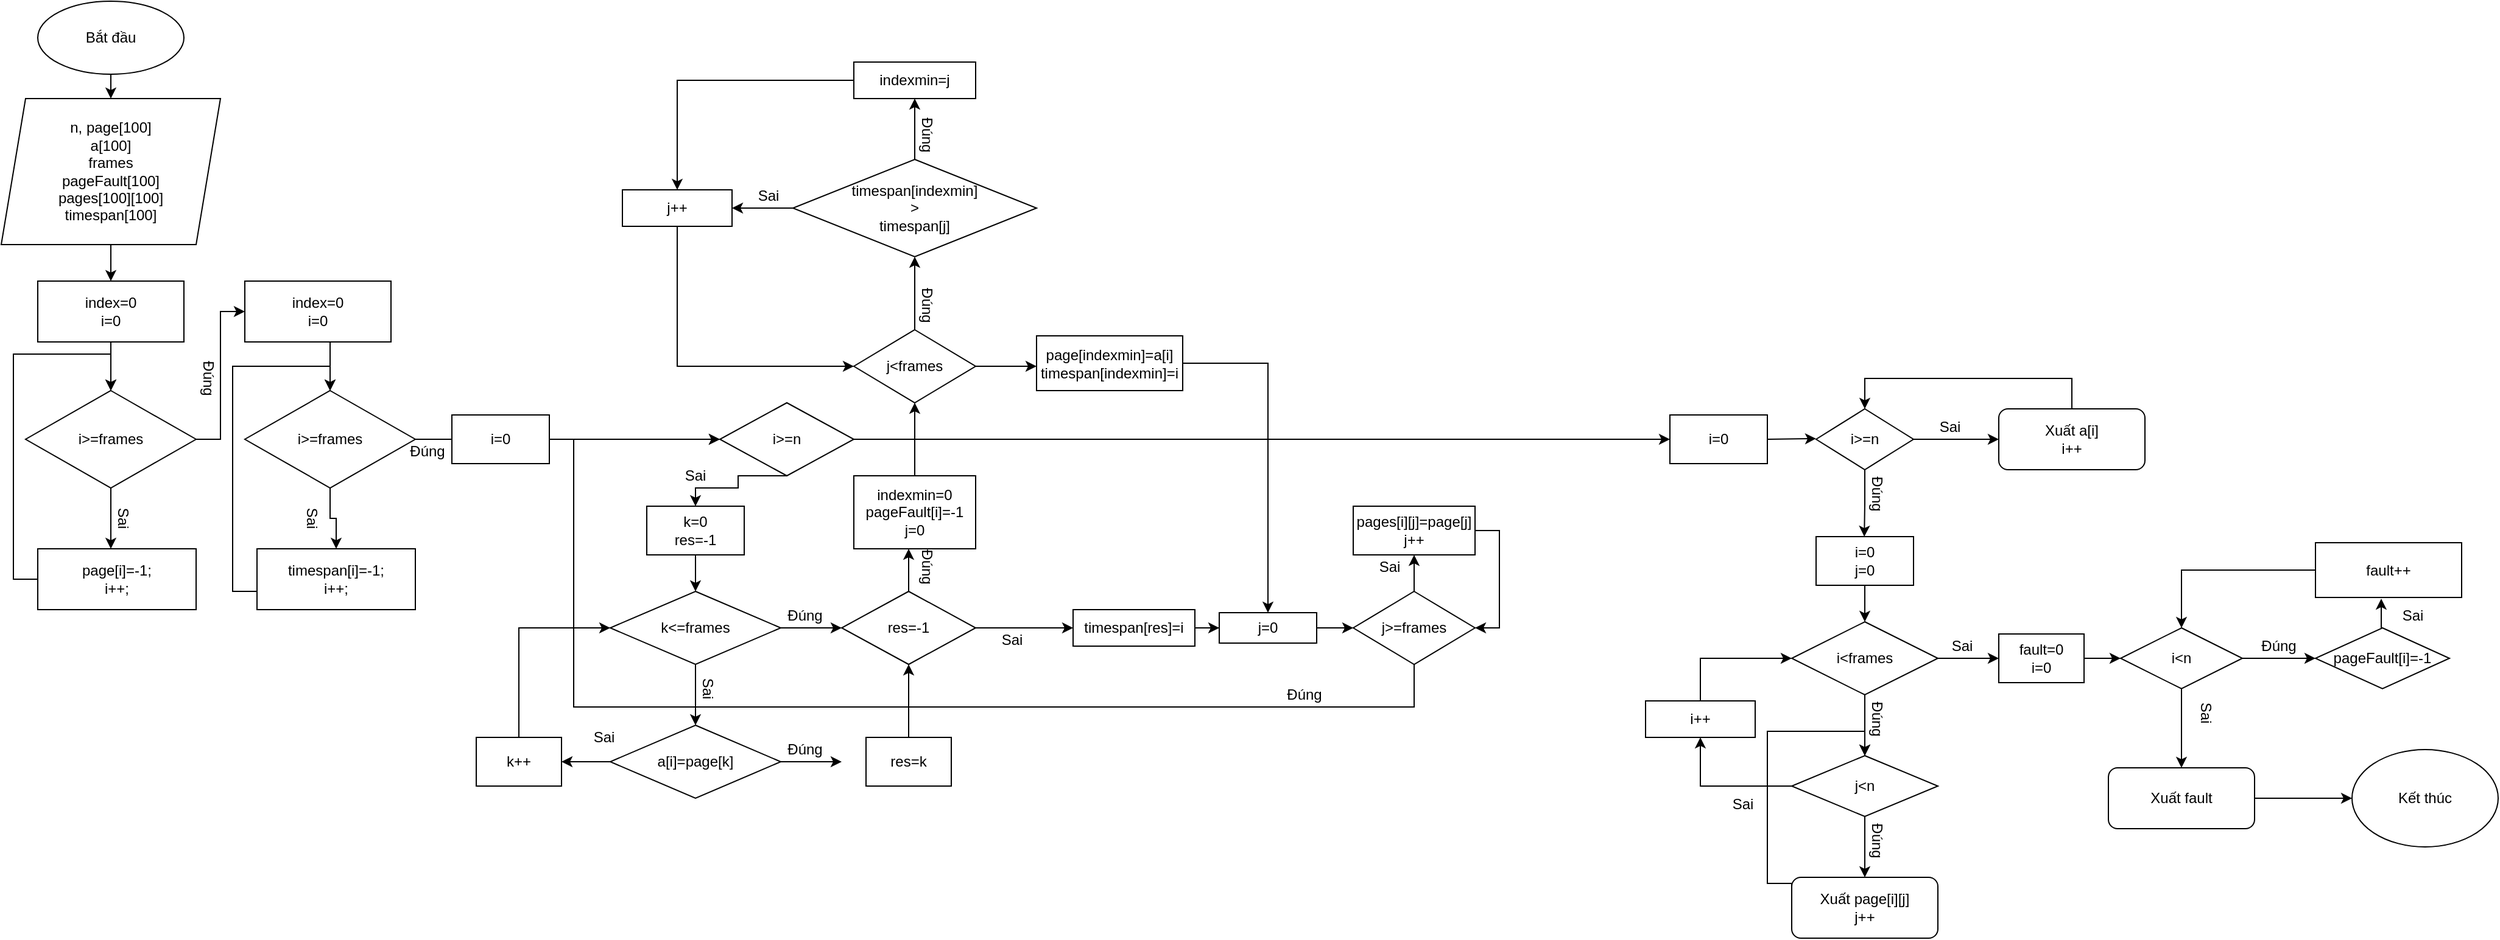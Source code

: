 <mxfile version="14.1.8" type="device"><diagram id="C5RBs43oDa-KdzZeNtuy" name="Page-1"><mxGraphModel dx="1021" dy="600" grid="1" gridSize="10" guides="1" tooltips="1" connect="1" arrows="1" fold="1" page="1" pageScale="1" pageWidth="2200" pageHeight="1169" math="0" shadow="0"><root><mxCell id="WIyWlLk6GJQsqaUBKTNV-0"/><mxCell id="WIyWlLk6GJQsqaUBKTNV-1" parent="WIyWlLk6GJQsqaUBKTNV-0"/><mxCell id="ntcfGoljBEZZVqwJrPej-0" value="Bắt đầu&lt;br&gt;" style="ellipse;whiteSpace=wrap;html=1;" parent="WIyWlLk6GJQsqaUBKTNV-1" vertex="1"><mxGeometry x="50" y="30" width="120" height="60" as="geometry"/></mxCell><mxCell id="ntcfGoljBEZZVqwJrPej-1" value="" style="endArrow=classic;html=1;exitX=0.5;exitY=1;exitDx=0;exitDy=0;entryX=0.5;entryY=0;entryDx=0;entryDy=0;" parent="WIyWlLk6GJQsqaUBKTNV-1" source="ntcfGoljBEZZVqwJrPej-0" target="ntcfGoljBEZZVqwJrPej-2" edge="1"><mxGeometry width="50" height="50" relative="1" as="geometry"><mxPoint x="110" y="99" as="sourcePoint"/><mxPoint x="110" y="127" as="targetPoint"/><Array as="points"/></mxGeometry></mxCell><mxCell id="ntcfGoljBEZZVqwJrPej-12" style="edgeStyle=orthogonalEdgeStyle;rounded=0;orthogonalLoop=1;jettySize=auto;html=1;" parent="WIyWlLk6GJQsqaUBKTNV-1" source="ntcfGoljBEZZVqwJrPej-2" target="ntcfGoljBEZZVqwJrPej-4" edge="1"><mxGeometry relative="1" as="geometry"/></mxCell><mxCell id="ntcfGoljBEZZVqwJrPej-2" value="n, page[100]&lt;br&gt;a[100]&lt;br&gt;frames&lt;br&gt;pageFault[100]&lt;br&gt;pages[100][100]&lt;br&gt;timespan[100]" style="shape=parallelogram;perimeter=parallelogramPerimeter;whiteSpace=wrap;html=1;fixedSize=1;" parent="WIyWlLk6GJQsqaUBKTNV-1" vertex="1"><mxGeometry x="20" y="110" width="180" height="120" as="geometry"/></mxCell><mxCell id="ntcfGoljBEZZVqwJrPej-3" value="" style="edgeStyle=orthogonalEdgeStyle;rounded=0;orthogonalLoop=1;jettySize=auto;html=1;" parent="WIyWlLk6GJQsqaUBKTNV-1" source="ntcfGoljBEZZVqwJrPej-4" target="ntcfGoljBEZZVqwJrPej-5" edge="1"><mxGeometry relative="1" as="geometry"/></mxCell><mxCell id="ntcfGoljBEZZVqwJrPej-4" value="index=0&lt;br&gt;i=0&lt;br&gt;" style="rounded=0;whiteSpace=wrap;html=1;" parent="WIyWlLk6GJQsqaUBKTNV-1" vertex="1"><mxGeometry x="50" y="260" width="120" height="50" as="geometry"/></mxCell><mxCell id="ntcfGoljBEZZVqwJrPej-27" style="edgeStyle=orthogonalEdgeStyle;rounded=0;orthogonalLoop=1;jettySize=auto;html=1;exitX=1;exitY=0.5;exitDx=0;exitDy=0;entryX=0;entryY=0.5;entryDx=0;entryDy=0;" parent="WIyWlLk6GJQsqaUBKTNV-1" source="ntcfGoljBEZZVqwJrPej-5" target="ntcfGoljBEZZVqwJrPej-21" edge="1"><mxGeometry relative="1" as="geometry"/></mxCell><mxCell id="ntcfGoljBEZZVqwJrPej-5" value="i&amp;gt;=frames" style="rhombus;whiteSpace=wrap;html=1;" parent="WIyWlLk6GJQsqaUBKTNV-1" vertex="1"><mxGeometry x="40" y="350" width="140" height="80" as="geometry"/></mxCell><mxCell id="ntcfGoljBEZZVqwJrPej-6" value="" style="endArrow=classic;html=1;exitX=0.5;exitY=1;exitDx=0;exitDy=0;" parent="WIyWlLk6GJQsqaUBKTNV-1" source="ntcfGoljBEZZVqwJrPej-5" edge="1"><mxGeometry width="50" height="50" relative="1" as="geometry"><mxPoint x="150" y="450" as="sourcePoint"/><mxPoint x="110" y="480" as="targetPoint"/></mxGeometry></mxCell><mxCell id="ntcfGoljBEZZVqwJrPej-7" value="Sai" style="text;html=1;strokeColor=none;fillColor=none;align=center;verticalAlign=middle;whiteSpace=wrap;rounded=0;rotation=90;" parent="WIyWlLk6GJQsqaUBKTNV-1" vertex="1"><mxGeometry x="95" y="445" width="50" height="20" as="geometry"/></mxCell><mxCell id="ntcfGoljBEZZVqwJrPej-19" style="edgeStyle=orthogonalEdgeStyle;rounded=0;orthogonalLoop=1;jettySize=auto;html=1;exitX=0;exitY=0.5;exitDx=0;exitDy=0;" parent="WIyWlLk6GJQsqaUBKTNV-1" source="ntcfGoljBEZZVqwJrPej-8" edge="1"><mxGeometry relative="1" as="geometry"><mxPoint x="110" y="350" as="targetPoint"/><Array as="points"><mxPoint x="30" y="505"/><mxPoint x="30" y="320"/><mxPoint x="110" y="320"/></Array></mxGeometry></mxCell><mxCell id="ntcfGoljBEZZVqwJrPej-8" value="page[i]=-1;&lt;br&gt;i++;&lt;br&gt;" style="rounded=0;whiteSpace=wrap;html=1;" parent="WIyWlLk6GJQsqaUBKTNV-1" vertex="1"><mxGeometry x="50" y="480" width="130" height="50" as="geometry"/></mxCell><mxCell id="ntcfGoljBEZZVqwJrPej-13" value="" style="endArrow=classic;html=1;exitX=1;exitY=0.5;exitDx=0;exitDy=0;entryX=0;entryY=0.5;entryDx=0;entryDy=0;" parent="WIyWlLk6GJQsqaUBKTNV-1" target="ntcfGoljBEZZVqwJrPej-15" edge="1"><mxGeometry width="50" height="50" relative="1" as="geometry"><mxPoint x="350" y="390" as="sourcePoint"/><mxPoint x="450" y="380" as="targetPoint"/><Array as="points"><mxPoint x="440" y="390"/></Array></mxGeometry></mxCell><mxCell id="ntcfGoljBEZZVqwJrPej-14" value="Đúng" style="text;html=1;strokeColor=none;fillColor=none;align=center;verticalAlign=middle;whiteSpace=wrap;rounded=0;" parent="WIyWlLk6GJQsqaUBKTNV-1" vertex="1"><mxGeometry x="350" y="390" width="40" height="20" as="geometry"/></mxCell><mxCell id="ntcfGoljBEZZVqwJrPej-15" value="i=0" style="rounded=0;whiteSpace=wrap;html=1;" parent="WIyWlLk6GJQsqaUBKTNV-1" vertex="1"><mxGeometry x="390" y="370" width="80" height="40" as="geometry"/></mxCell><mxCell id="9IoafEuaKILu3wBivbiU-60" style="edgeStyle=orthogonalEdgeStyle;rounded=0;orthogonalLoop=1;jettySize=auto;html=1;exitX=0.5;exitY=1;exitDx=0;exitDy=0;entryX=0.5;entryY=0;entryDx=0;entryDy=0;" parent="WIyWlLk6GJQsqaUBKTNV-1" source="ntcfGoljBEZZVqwJrPej-16" target="9IoafEuaKILu3wBivbiU-38" edge="1"><mxGeometry relative="1" as="geometry"><Array as="points"><mxPoint x="625" y="430"/><mxPoint x="590" y="430"/></Array></mxGeometry></mxCell><mxCell id="NwpH_SKASRLyF0ZRhQBo-48" style="edgeStyle=orthogonalEdgeStyle;rounded=0;orthogonalLoop=1;jettySize=auto;html=1;exitX=1;exitY=0.5;exitDx=0;exitDy=0;" edge="1" parent="WIyWlLk6GJQsqaUBKTNV-1" source="ntcfGoljBEZZVqwJrPej-16"><mxGeometry relative="1" as="geometry"><mxPoint x="1390" y="390" as="targetPoint"/></mxGeometry></mxCell><mxCell id="ntcfGoljBEZZVqwJrPej-16" value="i&amp;gt;=n" style="rhombus;whiteSpace=wrap;html=1;" parent="WIyWlLk6GJQsqaUBKTNV-1" vertex="1"><mxGeometry x="610" y="360" width="110" height="60" as="geometry"/></mxCell><mxCell id="ntcfGoljBEZZVqwJrPej-17" value="" style="endArrow=classic;html=1;exitX=1;exitY=0.5;exitDx=0;exitDy=0;entryX=0;entryY=0.5;entryDx=0;entryDy=0;" parent="WIyWlLk6GJQsqaUBKTNV-1" source="ntcfGoljBEZZVqwJrPej-15" target="ntcfGoljBEZZVqwJrPej-16" edge="1"><mxGeometry width="50" height="50" relative="1" as="geometry"><mxPoint x="500" y="390" as="sourcePoint"/><mxPoint x="550" y="340" as="targetPoint"/></mxGeometry></mxCell><mxCell id="ntcfGoljBEZZVqwJrPej-20" value="" style="edgeStyle=orthogonalEdgeStyle;rounded=0;orthogonalLoop=1;jettySize=auto;html=1;" parent="WIyWlLk6GJQsqaUBKTNV-1" source="ntcfGoljBEZZVqwJrPej-21" target="ntcfGoljBEZZVqwJrPej-22" edge="1"><mxGeometry relative="1" as="geometry"><Array as="points"><mxPoint x="290" y="340"/><mxPoint x="290" y="340"/></Array></mxGeometry></mxCell><mxCell id="ntcfGoljBEZZVqwJrPej-21" value="index=0&lt;br&gt;i=0&lt;br&gt;" style="rounded=0;whiteSpace=wrap;html=1;" parent="WIyWlLk6GJQsqaUBKTNV-1" vertex="1"><mxGeometry x="220" y="260" width="120" height="50" as="geometry"/></mxCell><mxCell id="ntcfGoljBEZZVqwJrPej-30" style="edgeStyle=orthogonalEdgeStyle;rounded=0;orthogonalLoop=1;jettySize=auto;html=1;exitX=0.5;exitY=1;exitDx=0;exitDy=0;entryX=0.5;entryY=0;entryDx=0;entryDy=0;" parent="WIyWlLk6GJQsqaUBKTNV-1" source="ntcfGoljBEZZVqwJrPej-22" target="ntcfGoljBEZZVqwJrPej-26" edge="1"><mxGeometry relative="1" as="geometry"/></mxCell><mxCell id="ntcfGoljBEZZVqwJrPej-22" value="i&amp;gt;=frames" style="rhombus;whiteSpace=wrap;html=1;" parent="WIyWlLk6GJQsqaUBKTNV-1" vertex="1"><mxGeometry x="220" y="350" width="140" height="80" as="geometry"/></mxCell><mxCell id="ntcfGoljBEZZVqwJrPej-24" value="Sai" style="text;html=1;strokeColor=none;fillColor=none;align=center;verticalAlign=middle;whiteSpace=wrap;rounded=0;rotation=90;" parent="WIyWlLk6GJQsqaUBKTNV-1" vertex="1"><mxGeometry x="250" y="445" width="50" height="20" as="geometry"/></mxCell><mxCell id="ntcfGoljBEZZVqwJrPej-25" style="edgeStyle=orthogonalEdgeStyle;rounded=0;orthogonalLoop=1;jettySize=auto;html=1;exitX=0;exitY=0.5;exitDx=0;exitDy=0;" parent="WIyWlLk6GJQsqaUBKTNV-1" source="ntcfGoljBEZZVqwJrPej-26" edge="1"><mxGeometry relative="1" as="geometry"><mxPoint x="290" y="350" as="targetPoint"/><Array as="points"><mxPoint x="210" y="515"/><mxPoint x="210" y="330"/><mxPoint x="290" y="330"/></Array></mxGeometry></mxCell><mxCell id="ntcfGoljBEZZVqwJrPej-26" value="timespan[i]=-1;&lt;br&gt;i++;" style="rounded=0;whiteSpace=wrap;html=1;" parent="WIyWlLk6GJQsqaUBKTNV-1" vertex="1"><mxGeometry x="230" y="480" width="130" height="50" as="geometry"/></mxCell><mxCell id="ntcfGoljBEZZVqwJrPej-31" value="Đúng" style="text;html=1;strokeColor=none;fillColor=none;align=center;verticalAlign=middle;whiteSpace=wrap;rounded=0;rotation=90;" parent="WIyWlLk6GJQsqaUBKTNV-1" vertex="1"><mxGeometry x="170" y="330" width="40" height="20" as="geometry"/></mxCell><mxCell id="9IoafEuaKILu3wBivbiU-62" style="edgeStyle=orthogonalEdgeStyle;rounded=0;orthogonalLoop=1;jettySize=auto;html=1;exitX=0.5;exitY=1;exitDx=0;exitDy=0;entryX=0.5;entryY=0;entryDx=0;entryDy=0;" parent="WIyWlLk6GJQsqaUBKTNV-1" source="9IoafEuaKILu3wBivbiU-38" target="9IoafEuaKILu3wBivbiU-41" edge="1"><mxGeometry relative="1" as="geometry"/></mxCell><mxCell id="9IoafEuaKILu3wBivbiU-38" value="k=0&lt;br&gt;res=-1" style="rounded=0;whiteSpace=wrap;html=1;" parent="WIyWlLk6GJQsqaUBKTNV-1" vertex="1"><mxGeometry x="550" y="445" width="80" height="40" as="geometry"/></mxCell><mxCell id="9IoafEuaKILu3wBivbiU-39" style="edgeStyle=orthogonalEdgeStyle;rounded=0;orthogonalLoop=1;jettySize=auto;html=1;exitX=0.5;exitY=1;exitDx=0;exitDy=0;" parent="WIyWlLk6GJQsqaUBKTNV-1" source="9IoafEuaKILu3wBivbiU-41" edge="1"><mxGeometry relative="1" as="geometry"><mxPoint x="590" y="625" as="targetPoint"/></mxGeometry></mxCell><mxCell id="9IoafEuaKILu3wBivbiU-40" style="edgeStyle=orthogonalEdgeStyle;rounded=0;orthogonalLoop=1;jettySize=auto;html=1;exitX=1;exitY=0.5;exitDx=0;exitDy=0;" parent="WIyWlLk6GJQsqaUBKTNV-1" source="9IoafEuaKILu3wBivbiU-41" edge="1"><mxGeometry relative="1" as="geometry"><mxPoint x="710" y="545" as="targetPoint"/></mxGeometry></mxCell><mxCell id="9IoafEuaKILu3wBivbiU-41" value="k&amp;lt;=frames" style="rhombus;whiteSpace=wrap;html=1;" parent="WIyWlLk6GJQsqaUBKTNV-1" vertex="1"><mxGeometry x="520" y="515" width="140" height="60" as="geometry"/></mxCell><mxCell id="9IoafEuaKILu3wBivbiU-43" value="Sai" style="text;html=1;strokeColor=none;fillColor=none;align=center;verticalAlign=middle;whiteSpace=wrap;rounded=0;rotation=90;" parent="WIyWlLk6GJQsqaUBKTNV-1" vertex="1"><mxGeometry x="575" y="585" width="50" height="20" as="geometry"/></mxCell><mxCell id="9IoafEuaKILu3wBivbiU-44" style="edgeStyle=orthogonalEdgeStyle;rounded=0;orthogonalLoop=1;jettySize=auto;html=1;exitX=0;exitY=0.5;exitDx=0;exitDy=0;entryX=1;entryY=0.5;entryDx=0;entryDy=0;" parent="WIyWlLk6GJQsqaUBKTNV-1" source="9IoafEuaKILu3wBivbiU-46" target="9IoafEuaKILu3wBivbiU-49" edge="1"><mxGeometry relative="1" as="geometry"/></mxCell><mxCell id="9IoafEuaKILu3wBivbiU-45" style="edgeStyle=orthogonalEdgeStyle;rounded=0;orthogonalLoop=1;jettySize=auto;html=1;exitX=1;exitY=0.5;exitDx=0;exitDy=0;" parent="WIyWlLk6GJQsqaUBKTNV-1" source="9IoafEuaKILu3wBivbiU-46" edge="1"><mxGeometry relative="1" as="geometry"><mxPoint x="710" y="655" as="targetPoint"/></mxGeometry></mxCell><mxCell id="9IoafEuaKILu3wBivbiU-46" value="a[i]=page[k]" style="rhombus;whiteSpace=wrap;html=1;" parent="WIyWlLk6GJQsqaUBKTNV-1" vertex="1"><mxGeometry x="520" y="625" width="140" height="60" as="geometry"/></mxCell><mxCell id="9IoafEuaKILu3wBivbiU-47" value="Đúng" style="text;html=1;strokeColor=none;fillColor=none;align=center;verticalAlign=middle;whiteSpace=wrap;rounded=0;" parent="WIyWlLk6GJQsqaUBKTNV-1" vertex="1"><mxGeometry x="660" y="635" width="40" height="20" as="geometry"/></mxCell><mxCell id="9IoafEuaKILu3wBivbiU-48" style="edgeStyle=orthogonalEdgeStyle;rounded=0;orthogonalLoop=1;jettySize=auto;html=1;exitX=0.5;exitY=0;exitDx=0;exitDy=0;" parent="WIyWlLk6GJQsqaUBKTNV-1" source="9IoafEuaKILu3wBivbiU-49" edge="1"><mxGeometry relative="1" as="geometry"><mxPoint x="520" y="545" as="targetPoint"/><Array as="points"><mxPoint x="445" y="545"/></Array></mxGeometry></mxCell><mxCell id="9IoafEuaKILu3wBivbiU-49" value="k++" style="rounded=0;whiteSpace=wrap;html=1;" parent="WIyWlLk6GJQsqaUBKTNV-1" vertex="1"><mxGeometry x="410" y="635" width="70" height="40" as="geometry"/></mxCell><mxCell id="9IoafEuaKILu3wBivbiU-50" style="edgeStyle=orthogonalEdgeStyle;rounded=0;orthogonalLoop=1;jettySize=auto;html=1;exitX=0.5;exitY=0;exitDx=0;exitDy=0;" parent="WIyWlLk6GJQsqaUBKTNV-1" source="9IoafEuaKILu3wBivbiU-51" target="9IoafEuaKILu3wBivbiU-53" edge="1"><mxGeometry relative="1" as="geometry"><mxPoint x="700" y="570" as="targetPoint"/></mxGeometry></mxCell><mxCell id="9IoafEuaKILu3wBivbiU-51" value="res=k" style="rounded=0;whiteSpace=wrap;html=1;" parent="WIyWlLk6GJQsqaUBKTNV-1" vertex="1"><mxGeometry x="730" y="635" width="70" height="40" as="geometry"/></mxCell><mxCell id="9IoafEuaKILu3wBivbiU-52" value="Sai" style="text;html=1;strokeColor=none;fillColor=none;align=center;verticalAlign=middle;whiteSpace=wrap;rounded=0;rotation=0;" parent="WIyWlLk6GJQsqaUBKTNV-1" vertex="1"><mxGeometry x="490" y="625" width="50" height="20" as="geometry"/></mxCell><mxCell id="9IoafEuaKILu3wBivbiU-64" style="edgeStyle=orthogonalEdgeStyle;rounded=0;orthogonalLoop=1;jettySize=auto;html=1;exitX=1;exitY=0.5;exitDx=0;exitDy=0;" parent="WIyWlLk6GJQsqaUBKTNV-1" source="9IoafEuaKILu3wBivbiU-53" edge="1"><mxGeometry relative="1" as="geometry"><mxPoint x="900" y="545" as="targetPoint"/></mxGeometry></mxCell><mxCell id="NwpH_SKASRLyF0ZRhQBo-43" style="edgeStyle=orthogonalEdgeStyle;rounded=0;orthogonalLoop=1;jettySize=auto;html=1;exitX=0.5;exitY=0;exitDx=0;exitDy=0;entryX=0.45;entryY=1;entryDx=0;entryDy=0;entryPerimeter=0;" edge="1" parent="WIyWlLk6GJQsqaUBKTNV-1" source="9IoafEuaKILu3wBivbiU-53" target="NwpH_SKASRLyF0ZRhQBo-0"><mxGeometry relative="1" as="geometry"/></mxCell><mxCell id="9IoafEuaKILu3wBivbiU-53" value="res=-1" style="rhombus;whiteSpace=wrap;html=1;" parent="WIyWlLk6GJQsqaUBKTNV-1" vertex="1"><mxGeometry x="710" y="515" width="110" height="60" as="geometry"/></mxCell><mxCell id="9IoafEuaKILu3wBivbiU-54" value="Đúng" style="text;html=1;strokeColor=none;fillColor=none;align=center;verticalAlign=middle;whiteSpace=wrap;rounded=0;" parent="WIyWlLk6GJQsqaUBKTNV-1" vertex="1"><mxGeometry x="660" y="525" width="40" height="20" as="geometry"/></mxCell><mxCell id="9IoafEuaKILu3wBivbiU-55" value="Sai" style="text;html=1;strokeColor=none;fillColor=none;align=center;verticalAlign=middle;whiteSpace=wrap;rounded=0;rotation=0;" parent="WIyWlLk6GJQsqaUBKTNV-1" vertex="1"><mxGeometry x="830" y="545" width="40" height="20" as="geometry"/></mxCell><mxCell id="9IoafEuaKILu3wBivbiU-58" value="Sai&lt;br&gt;" style="text;html=1;strokeColor=none;fillColor=none;align=center;verticalAlign=middle;whiteSpace=wrap;rounded=0;" parent="WIyWlLk6GJQsqaUBKTNV-1" vertex="1"><mxGeometry x="570" y="410" width="40" height="20" as="geometry"/></mxCell><mxCell id="9IoafEuaKILu3wBivbiU-66" value="Đúng" style="text;html=1;strokeColor=none;fillColor=none;align=center;verticalAlign=middle;whiteSpace=wrap;rounded=0;rotation=90;" parent="WIyWlLk6GJQsqaUBKTNV-1" vertex="1"><mxGeometry x="760" y="485" width="40" height="20" as="geometry"/></mxCell><mxCell id="NwpH_SKASRLyF0ZRhQBo-1" style="edgeStyle=orthogonalEdgeStyle;rounded=0;orthogonalLoop=1;jettySize=auto;html=1;exitX=0.5;exitY=0;exitDx=0;exitDy=0;" edge="1" parent="WIyWlLk6GJQsqaUBKTNV-1" source="NwpH_SKASRLyF0ZRhQBo-0"><mxGeometry relative="1" as="geometry"><mxPoint x="770" y="360" as="targetPoint"/></mxGeometry></mxCell><mxCell id="NwpH_SKASRLyF0ZRhQBo-0" value="indexmin=0&lt;br&gt;pageFault[i]=-1&lt;br&gt;j=0" style="rounded=0;whiteSpace=wrap;html=1;" vertex="1" parent="WIyWlLk6GJQsqaUBKTNV-1"><mxGeometry x="720" y="420" width="100" height="60" as="geometry"/></mxCell><mxCell id="NwpH_SKASRLyF0ZRhQBo-4" style="edgeStyle=orthogonalEdgeStyle;rounded=0;orthogonalLoop=1;jettySize=auto;html=1;exitX=0.5;exitY=0;exitDx=0;exitDy=0;" edge="1" parent="WIyWlLk6GJQsqaUBKTNV-1" source="NwpH_SKASRLyF0ZRhQBo-2"><mxGeometry relative="1" as="geometry"><mxPoint x="770" y="240" as="targetPoint"/></mxGeometry></mxCell><mxCell id="NwpH_SKASRLyF0ZRhQBo-5" style="edgeStyle=orthogonalEdgeStyle;rounded=0;orthogonalLoop=1;jettySize=auto;html=1;exitX=1;exitY=0.5;exitDx=0;exitDy=0;" edge="1" parent="WIyWlLk6GJQsqaUBKTNV-1" source="NwpH_SKASRLyF0ZRhQBo-2"><mxGeometry relative="1" as="geometry"><mxPoint x="870" y="330" as="targetPoint"/></mxGeometry></mxCell><mxCell id="NwpH_SKASRLyF0ZRhQBo-2" value="j&amp;lt;frames" style="rhombus;whiteSpace=wrap;html=1;" vertex="1" parent="WIyWlLk6GJQsqaUBKTNV-1"><mxGeometry x="720" y="300" width="100" height="60" as="geometry"/></mxCell><mxCell id="NwpH_SKASRLyF0ZRhQBo-6" value="Đúng" style="text;html=1;strokeColor=none;fillColor=none;align=center;verticalAlign=middle;whiteSpace=wrap;rounded=0;rotation=90;" vertex="1" parent="WIyWlLk6GJQsqaUBKTNV-1"><mxGeometry x="760" y="270" width="40" height="20" as="geometry"/></mxCell><mxCell id="NwpH_SKASRLyF0ZRhQBo-9" style="edgeStyle=orthogonalEdgeStyle;rounded=0;orthogonalLoop=1;jettySize=auto;html=1;exitX=0.5;exitY=0;exitDx=0;exitDy=0;" edge="1" parent="WIyWlLk6GJQsqaUBKTNV-1" source="NwpH_SKASRLyF0ZRhQBo-8"><mxGeometry relative="1" as="geometry"><mxPoint x="770" y="110" as="targetPoint"/></mxGeometry></mxCell><mxCell id="NwpH_SKASRLyF0ZRhQBo-13" style="edgeStyle=orthogonalEdgeStyle;rounded=0;orthogonalLoop=1;jettySize=auto;html=1;exitX=0;exitY=0.5;exitDx=0;exitDy=0;" edge="1" parent="WIyWlLk6GJQsqaUBKTNV-1" source="NwpH_SKASRLyF0ZRhQBo-8"><mxGeometry relative="1" as="geometry"><mxPoint x="620" y="200" as="targetPoint"/></mxGeometry></mxCell><mxCell id="NwpH_SKASRLyF0ZRhQBo-8" value="timespan[indexmin]&lt;br&gt;&amp;gt;&lt;br&gt;timespan[j]&lt;br&gt;" style="rhombus;whiteSpace=wrap;html=1;" vertex="1" parent="WIyWlLk6GJQsqaUBKTNV-1"><mxGeometry x="670" y="160" width="200" height="80" as="geometry"/></mxCell><mxCell id="NwpH_SKASRLyF0ZRhQBo-11" value="Đúng" style="text;html=1;strokeColor=none;fillColor=none;align=center;verticalAlign=middle;whiteSpace=wrap;rounded=0;rotation=90;" vertex="1" parent="WIyWlLk6GJQsqaUBKTNV-1"><mxGeometry x="760" y="130" width="40" height="20" as="geometry"/></mxCell><mxCell id="NwpH_SKASRLyF0ZRhQBo-16" style="edgeStyle=orthogonalEdgeStyle;rounded=0;orthogonalLoop=1;jettySize=auto;html=1;exitX=0;exitY=0.5;exitDx=0;exitDy=0;entryX=0.5;entryY=0;entryDx=0;entryDy=0;" edge="1" parent="WIyWlLk6GJQsqaUBKTNV-1" source="NwpH_SKASRLyF0ZRhQBo-12" target="NwpH_SKASRLyF0ZRhQBo-15"><mxGeometry relative="1" as="geometry"/></mxCell><mxCell id="NwpH_SKASRLyF0ZRhQBo-12" value="indexmin=j" style="rounded=0;whiteSpace=wrap;html=1;" vertex="1" parent="WIyWlLk6GJQsqaUBKTNV-1"><mxGeometry x="720" y="80" width="100" height="30" as="geometry"/></mxCell><mxCell id="NwpH_SKASRLyF0ZRhQBo-14" value="Sai&lt;br&gt;" style="text;html=1;strokeColor=none;fillColor=none;align=center;verticalAlign=middle;whiteSpace=wrap;rounded=0;" vertex="1" parent="WIyWlLk6GJQsqaUBKTNV-1"><mxGeometry x="630" y="180" width="40" height="20" as="geometry"/></mxCell><mxCell id="NwpH_SKASRLyF0ZRhQBo-17" style="edgeStyle=orthogonalEdgeStyle;rounded=0;orthogonalLoop=1;jettySize=auto;html=1;exitX=0.5;exitY=1;exitDx=0;exitDy=0;entryX=0;entryY=0.5;entryDx=0;entryDy=0;" edge="1" parent="WIyWlLk6GJQsqaUBKTNV-1" source="NwpH_SKASRLyF0ZRhQBo-15" target="NwpH_SKASRLyF0ZRhQBo-2"><mxGeometry relative="1" as="geometry"/></mxCell><mxCell id="NwpH_SKASRLyF0ZRhQBo-15" value="j++" style="rounded=0;whiteSpace=wrap;html=1;" vertex="1" parent="WIyWlLk6GJQsqaUBKTNV-1"><mxGeometry x="530" y="185" width="90" height="30" as="geometry"/></mxCell><mxCell id="NwpH_SKASRLyF0ZRhQBo-89" style="edgeStyle=orthogonalEdgeStyle;rounded=0;orthogonalLoop=1;jettySize=auto;html=1;exitX=1;exitY=0.5;exitDx=0;exitDy=0;entryX=0.5;entryY=0;entryDx=0;entryDy=0;" edge="1" parent="WIyWlLk6GJQsqaUBKTNV-1" source="NwpH_SKASRLyF0ZRhQBo-18" target="NwpH_SKASRLyF0ZRhQBo-35"><mxGeometry relative="1" as="geometry"/></mxCell><mxCell id="NwpH_SKASRLyF0ZRhQBo-18" value="page[indexmin]=a[i]&lt;br&gt;timespan[indexmin]=i&lt;br&gt;" style="rounded=0;whiteSpace=wrap;html=1;" vertex="1" parent="WIyWlLk6GJQsqaUBKTNV-1"><mxGeometry x="870" y="305" width="120" height="45" as="geometry"/></mxCell><mxCell id="NwpH_SKASRLyF0ZRhQBo-36" style="edgeStyle=orthogonalEdgeStyle;rounded=0;orthogonalLoop=1;jettySize=auto;html=1;exitX=1;exitY=0.5;exitDx=0;exitDy=0;" edge="1" parent="WIyWlLk6GJQsqaUBKTNV-1" source="NwpH_SKASRLyF0ZRhQBo-19" target="NwpH_SKASRLyF0ZRhQBo-35"><mxGeometry relative="1" as="geometry"/></mxCell><mxCell id="NwpH_SKASRLyF0ZRhQBo-19" value="timespan[res]=i" style="rounded=0;whiteSpace=wrap;html=1;" vertex="1" parent="WIyWlLk6GJQsqaUBKTNV-1"><mxGeometry x="900" y="530" width="100" height="30" as="geometry"/></mxCell><mxCell id="NwpH_SKASRLyF0ZRhQBo-26" style="edgeStyle=orthogonalEdgeStyle;rounded=0;orthogonalLoop=1;jettySize=auto;html=1;exitX=0.5;exitY=0;exitDx=0;exitDy=0;entryX=0.5;entryY=1;entryDx=0;entryDy=0;" edge="1" parent="WIyWlLk6GJQsqaUBKTNV-1" source="NwpH_SKASRLyF0ZRhQBo-27" target="NwpH_SKASRLyF0ZRhQBo-29"><mxGeometry relative="1" as="geometry"><mxPoint x="1115" y="445" as="targetPoint"/></mxGeometry></mxCell><mxCell id="NwpH_SKASRLyF0ZRhQBo-44" style="edgeStyle=orthogonalEdgeStyle;rounded=0;orthogonalLoop=1;jettySize=auto;html=1;exitX=0.5;exitY=1;exitDx=0;exitDy=0;entryX=0;entryY=0.5;entryDx=0;entryDy=0;" edge="1" parent="WIyWlLk6GJQsqaUBKTNV-1" source="NwpH_SKASRLyF0ZRhQBo-27" target="ntcfGoljBEZZVqwJrPej-16"><mxGeometry relative="1" as="geometry"><mxPoint x="570.0" y="390" as="targetPoint"/><Array as="points"><mxPoint x="1180" y="610"/><mxPoint x="490" y="610"/><mxPoint x="490" y="390"/></Array></mxGeometry></mxCell><mxCell id="NwpH_SKASRLyF0ZRhQBo-27" value="j&amp;gt;=frames&lt;br&gt;" style="rhombus;whiteSpace=wrap;html=1;" vertex="1" parent="WIyWlLk6GJQsqaUBKTNV-1"><mxGeometry x="1130" y="515" width="100" height="60" as="geometry"/></mxCell><mxCell id="NwpH_SKASRLyF0ZRhQBo-28" style="edgeStyle=orthogonalEdgeStyle;rounded=0;orthogonalLoop=1;jettySize=auto;html=1;exitX=1;exitY=0.5;exitDx=0;exitDy=0;entryX=1;entryY=0.5;entryDx=0;entryDy=0;" edge="1" parent="WIyWlLk6GJQsqaUBKTNV-1" source="NwpH_SKASRLyF0ZRhQBo-29" target="NwpH_SKASRLyF0ZRhQBo-27"><mxGeometry relative="1" as="geometry"/></mxCell><mxCell id="NwpH_SKASRLyF0ZRhQBo-29" value="pages[i][j]=page[j]&lt;br&gt;j++" style="rounded=0;whiteSpace=wrap;html=1;" vertex="1" parent="WIyWlLk6GJQsqaUBKTNV-1"><mxGeometry x="1130" y="445" width="100" height="40" as="geometry"/></mxCell><mxCell id="NwpH_SKASRLyF0ZRhQBo-30" value="Sai" style="text;html=1;strokeColor=none;fillColor=none;align=center;verticalAlign=middle;whiteSpace=wrap;rounded=0;" vertex="1" parent="WIyWlLk6GJQsqaUBKTNV-1"><mxGeometry x="1140" y="485" width="40" height="20" as="geometry"/></mxCell><mxCell id="NwpH_SKASRLyF0ZRhQBo-31" value="Đúng" style="text;html=1;strokeColor=none;fillColor=none;align=center;verticalAlign=middle;whiteSpace=wrap;rounded=0;rotation=0;" vertex="1" parent="WIyWlLk6GJQsqaUBKTNV-1"><mxGeometry x="1070" y="590" width="40" height="20" as="geometry"/></mxCell><mxCell id="NwpH_SKASRLyF0ZRhQBo-37" style="edgeStyle=orthogonalEdgeStyle;rounded=0;orthogonalLoop=1;jettySize=auto;html=1;exitX=1;exitY=0.5;exitDx=0;exitDy=0;entryX=0;entryY=0.5;entryDx=0;entryDy=0;" edge="1" parent="WIyWlLk6GJQsqaUBKTNV-1" source="NwpH_SKASRLyF0ZRhQBo-35" target="NwpH_SKASRLyF0ZRhQBo-27"><mxGeometry relative="1" as="geometry"/></mxCell><mxCell id="NwpH_SKASRLyF0ZRhQBo-35" value="j=0" style="rounded=0;whiteSpace=wrap;html=1;" vertex="1" parent="WIyWlLk6GJQsqaUBKTNV-1"><mxGeometry x="1020" y="532.5" width="80" height="25" as="geometry"/></mxCell><mxCell id="NwpH_SKASRLyF0ZRhQBo-49" style="edgeStyle=orthogonalEdgeStyle;rounded=0;orthogonalLoop=1;jettySize=auto;html=1;exitX=1;exitY=0.5;exitDx=0;exitDy=0;" edge="1" parent="WIyWlLk6GJQsqaUBKTNV-1" source="NwpH_SKASRLyF0ZRhQBo-50"><mxGeometry relative="1" as="geometry"><mxPoint x="1510" y="389.471" as="targetPoint"/></mxGeometry></mxCell><mxCell id="NwpH_SKASRLyF0ZRhQBo-50" value="i=0" style="rounded=0;whiteSpace=wrap;html=1;" vertex="1" parent="WIyWlLk6GJQsqaUBKTNV-1"><mxGeometry x="1390" y="370" width="80" height="40" as="geometry"/></mxCell><mxCell id="NwpH_SKASRLyF0ZRhQBo-51" style="edgeStyle=orthogonalEdgeStyle;rounded=0;orthogonalLoop=1;jettySize=auto;html=1;exitX=1;exitY=0.5;exitDx=0;exitDy=0;entryX=0;entryY=0.5;entryDx=0;entryDy=0;" edge="1" parent="WIyWlLk6GJQsqaUBKTNV-1" source="NwpH_SKASRLyF0ZRhQBo-53" target="NwpH_SKASRLyF0ZRhQBo-55"><mxGeometry relative="1" as="geometry"/></mxCell><mxCell id="NwpH_SKASRLyF0ZRhQBo-52" style="edgeStyle=orthogonalEdgeStyle;rounded=0;orthogonalLoop=1;jettySize=auto;html=1;exitX=0.5;exitY=1;exitDx=0;exitDy=0;" edge="1" parent="WIyWlLk6GJQsqaUBKTNV-1" source="NwpH_SKASRLyF0ZRhQBo-53"><mxGeometry relative="1" as="geometry"><mxPoint x="1549.588" y="470" as="targetPoint"/></mxGeometry></mxCell><mxCell id="NwpH_SKASRLyF0ZRhQBo-53" value="i&amp;gt;=n" style="rhombus;whiteSpace=wrap;html=1;" vertex="1" parent="WIyWlLk6GJQsqaUBKTNV-1"><mxGeometry x="1510" y="365" width="80" height="50" as="geometry"/></mxCell><mxCell id="NwpH_SKASRLyF0ZRhQBo-54" style="edgeStyle=orthogonalEdgeStyle;rounded=0;orthogonalLoop=1;jettySize=auto;html=1;exitX=0.5;exitY=0;exitDx=0;exitDy=0;entryX=0.5;entryY=0;entryDx=0;entryDy=0;" edge="1" parent="WIyWlLk6GJQsqaUBKTNV-1" source="NwpH_SKASRLyF0ZRhQBo-55" target="NwpH_SKASRLyF0ZRhQBo-53"><mxGeometry relative="1" as="geometry"><mxPoint x="1550" y="340.0" as="targetPoint"/><Array as="points"><mxPoint x="1720" y="340"/><mxPoint x="1550" y="340"/></Array></mxGeometry></mxCell><mxCell id="NwpH_SKASRLyF0ZRhQBo-55" value="Xuất a[i]&lt;br&gt;i++" style="rounded=1;whiteSpace=wrap;html=1;" vertex="1" parent="WIyWlLk6GJQsqaUBKTNV-1"><mxGeometry x="1660" y="365" width="120" height="50" as="geometry"/></mxCell><mxCell id="NwpH_SKASRLyF0ZRhQBo-56" value="Sai" style="text;html=1;strokeColor=none;fillColor=none;align=center;verticalAlign=middle;whiteSpace=wrap;rounded=0;rotation=0;" vertex="1" parent="WIyWlLk6GJQsqaUBKTNV-1"><mxGeometry x="1600" y="370" width="40" height="20" as="geometry"/></mxCell><mxCell id="NwpH_SKASRLyF0ZRhQBo-57" value="Đúng" style="text;html=1;strokeColor=none;fillColor=none;align=center;verticalAlign=middle;whiteSpace=wrap;rounded=0;rotation=90;" vertex="1" parent="WIyWlLk6GJQsqaUBKTNV-1"><mxGeometry x="1540" y="425" width="40" height="20" as="geometry"/></mxCell><mxCell id="NwpH_SKASRLyF0ZRhQBo-58" style="edgeStyle=orthogonalEdgeStyle;rounded=0;orthogonalLoop=1;jettySize=auto;html=1;exitX=0.5;exitY=1;exitDx=0;exitDy=0;entryX=0.5;entryY=0;entryDx=0;entryDy=0;" edge="1" parent="WIyWlLk6GJQsqaUBKTNV-1" source="NwpH_SKASRLyF0ZRhQBo-59" target="NwpH_SKASRLyF0ZRhQBo-62"><mxGeometry relative="1" as="geometry"/></mxCell><mxCell id="NwpH_SKASRLyF0ZRhQBo-59" value="i=0&lt;br&gt;j=0" style="rounded=0;whiteSpace=wrap;html=1;" vertex="1" parent="WIyWlLk6GJQsqaUBKTNV-1"><mxGeometry x="1510" y="470" width="80" height="40" as="geometry"/></mxCell><mxCell id="NwpH_SKASRLyF0ZRhQBo-60" style="edgeStyle=orthogonalEdgeStyle;rounded=0;orthogonalLoop=1;jettySize=auto;html=1;exitX=0.5;exitY=1;exitDx=0;exitDy=0;" edge="1" parent="WIyWlLk6GJQsqaUBKTNV-1" source="NwpH_SKASRLyF0ZRhQBo-62"><mxGeometry relative="1" as="geometry"><mxPoint x="1550" y="650" as="targetPoint"/></mxGeometry></mxCell><mxCell id="NwpH_SKASRLyF0ZRhQBo-61" style="edgeStyle=orthogonalEdgeStyle;rounded=0;orthogonalLoop=1;jettySize=auto;html=1;exitX=1;exitY=0.5;exitDx=0;exitDy=0;entryX=0;entryY=0.5;entryDx=0;entryDy=0;" edge="1" parent="WIyWlLk6GJQsqaUBKTNV-1" source="NwpH_SKASRLyF0ZRhQBo-62" target="NwpH_SKASRLyF0ZRhQBo-74"><mxGeometry relative="1" as="geometry"><mxPoint x="1680" y="570" as="targetPoint"/></mxGeometry></mxCell><mxCell id="NwpH_SKASRLyF0ZRhQBo-62" value="i&amp;lt;frames" style="rhombus;whiteSpace=wrap;html=1;" vertex="1" parent="WIyWlLk6GJQsqaUBKTNV-1"><mxGeometry x="1490" y="540" width="120" height="60" as="geometry"/></mxCell><mxCell id="NwpH_SKASRLyF0ZRhQBo-63" style="edgeStyle=orthogonalEdgeStyle;rounded=0;orthogonalLoop=1;jettySize=auto;html=1;exitX=0.5;exitY=1;exitDx=0;exitDy=0;" edge="1" parent="WIyWlLk6GJQsqaUBKTNV-1" source="NwpH_SKASRLyF0ZRhQBo-65" target="NwpH_SKASRLyF0ZRhQBo-71"><mxGeometry relative="1" as="geometry"/></mxCell><mxCell id="NwpH_SKASRLyF0ZRhQBo-64" style="edgeStyle=orthogonalEdgeStyle;rounded=0;orthogonalLoop=1;jettySize=auto;html=1;exitX=0;exitY=0.5;exitDx=0;exitDy=0;entryX=0.5;entryY=1;entryDx=0;entryDy=0;" edge="1" parent="WIyWlLk6GJQsqaUBKTNV-1" source="NwpH_SKASRLyF0ZRhQBo-65" target="NwpH_SKASRLyF0ZRhQBo-67"><mxGeometry relative="1" as="geometry"/></mxCell><mxCell id="NwpH_SKASRLyF0ZRhQBo-65" value="j&amp;lt;n" style="rhombus;whiteSpace=wrap;html=1;" vertex="1" parent="WIyWlLk6GJQsqaUBKTNV-1"><mxGeometry x="1490" y="650" width="120" height="50" as="geometry"/></mxCell><mxCell id="NwpH_SKASRLyF0ZRhQBo-66" style="edgeStyle=orthogonalEdgeStyle;rounded=0;orthogonalLoop=1;jettySize=auto;html=1;exitX=0.5;exitY=0;exitDx=0;exitDy=0;entryX=0;entryY=0.5;entryDx=0;entryDy=0;" edge="1" parent="WIyWlLk6GJQsqaUBKTNV-1" source="NwpH_SKASRLyF0ZRhQBo-67" target="NwpH_SKASRLyF0ZRhQBo-62"><mxGeometry relative="1" as="geometry"/></mxCell><mxCell id="NwpH_SKASRLyF0ZRhQBo-67" value="i++" style="rounded=0;whiteSpace=wrap;html=1;" vertex="1" parent="WIyWlLk6GJQsqaUBKTNV-1"><mxGeometry x="1370" y="605" width="90" height="30" as="geometry"/></mxCell><mxCell id="NwpH_SKASRLyF0ZRhQBo-68" value="Đúng" style="text;html=1;strokeColor=none;fillColor=none;align=center;verticalAlign=middle;whiteSpace=wrap;rounded=0;rotation=90;" vertex="1" parent="WIyWlLk6GJQsqaUBKTNV-1"><mxGeometry x="1540" y="610" width="40" height="20" as="geometry"/></mxCell><mxCell id="NwpH_SKASRLyF0ZRhQBo-69" value="Sai" style="text;html=1;strokeColor=none;fillColor=none;align=center;verticalAlign=middle;whiteSpace=wrap;rounded=0;rotation=0;" vertex="1" parent="WIyWlLk6GJQsqaUBKTNV-1"><mxGeometry x="1430" y="680" width="40" height="20" as="geometry"/></mxCell><mxCell id="NwpH_SKASRLyF0ZRhQBo-70" style="edgeStyle=orthogonalEdgeStyle;rounded=0;orthogonalLoop=1;jettySize=auto;html=1;exitX=0;exitY=0.5;exitDx=0;exitDy=0;entryX=0.5;entryY=0;entryDx=0;entryDy=0;" edge="1" parent="WIyWlLk6GJQsqaUBKTNV-1" source="NwpH_SKASRLyF0ZRhQBo-71" target="NwpH_SKASRLyF0ZRhQBo-65"><mxGeometry relative="1" as="geometry"><mxPoint x="1470" y="610" as="targetPoint"/><Array as="points"><mxPoint x="1470" y="755"/><mxPoint x="1470" y="630"/><mxPoint x="1550" y="630"/></Array></mxGeometry></mxCell><mxCell id="NwpH_SKASRLyF0ZRhQBo-71" value="Xuất page[i][j]&lt;br&gt;j++" style="rounded=1;whiteSpace=wrap;html=1;" vertex="1" parent="WIyWlLk6GJQsqaUBKTNV-1"><mxGeometry x="1490" y="750" width="120" height="50" as="geometry"/></mxCell><mxCell id="NwpH_SKASRLyF0ZRhQBo-72" value="Đúng" style="text;html=1;strokeColor=none;fillColor=none;align=center;verticalAlign=middle;whiteSpace=wrap;rounded=0;rotation=90;" vertex="1" parent="WIyWlLk6GJQsqaUBKTNV-1"><mxGeometry x="1540" y="710" width="40" height="20" as="geometry"/></mxCell><mxCell id="NwpH_SKASRLyF0ZRhQBo-73" style="edgeStyle=orthogonalEdgeStyle;rounded=0;orthogonalLoop=1;jettySize=auto;html=1;entryX=0;entryY=0.5;entryDx=0;entryDy=0;" edge="1" parent="WIyWlLk6GJQsqaUBKTNV-1" source="NwpH_SKASRLyF0ZRhQBo-74" target="NwpH_SKASRLyF0ZRhQBo-77"><mxGeometry relative="1" as="geometry"><mxPoint x="1760" y="570" as="targetPoint"/></mxGeometry></mxCell><mxCell id="NwpH_SKASRLyF0ZRhQBo-74" value="fault=0&lt;br&gt;i=0" style="rounded=0;whiteSpace=wrap;html=1;" vertex="1" parent="WIyWlLk6GJQsqaUBKTNV-1"><mxGeometry x="1660" y="550" width="70" height="40" as="geometry"/></mxCell><mxCell id="NwpH_SKASRLyF0ZRhQBo-75" style="edgeStyle=orthogonalEdgeStyle;rounded=0;orthogonalLoop=1;jettySize=auto;html=1;exitX=1;exitY=0.5;exitDx=0;exitDy=0;" edge="1" parent="WIyWlLk6GJQsqaUBKTNV-1" source="NwpH_SKASRLyF0ZRhQBo-77"><mxGeometry relative="1" as="geometry"><mxPoint x="1920" y="570" as="targetPoint"/></mxGeometry></mxCell><mxCell id="NwpH_SKASRLyF0ZRhQBo-76" style="edgeStyle=orthogonalEdgeStyle;rounded=0;orthogonalLoop=1;jettySize=auto;html=1;exitX=0.5;exitY=1;exitDx=0;exitDy=0;" edge="1" parent="WIyWlLk6GJQsqaUBKTNV-1" source="NwpH_SKASRLyF0ZRhQBo-77" target="NwpH_SKASRLyF0ZRhQBo-86"><mxGeometry relative="1" as="geometry"/></mxCell><mxCell id="NwpH_SKASRLyF0ZRhQBo-77" value="i&amp;lt;n" style="rhombus;whiteSpace=wrap;html=1;" vertex="1" parent="WIyWlLk6GJQsqaUBKTNV-1"><mxGeometry x="1760" y="545" width="100" height="50" as="geometry"/></mxCell><mxCell id="NwpH_SKASRLyF0ZRhQBo-78" value="Đúng" style="text;html=1;strokeColor=none;fillColor=none;align=center;verticalAlign=middle;whiteSpace=wrap;rounded=0;rotation=0;" vertex="1" parent="WIyWlLk6GJQsqaUBKTNV-1"><mxGeometry x="1870" y="550" width="40" height="20" as="geometry"/></mxCell><mxCell id="NwpH_SKASRLyF0ZRhQBo-79" value="Sai" style="text;html=1;strokeColor=none;fillColor=none;align=center;verticalAlign=middle;whiteSpace=wrap;rounded=0;rotation=90;" vertex="1" parent="WIyWlLk6GJQsqaUBKTNV-1"><mxGeometry x="1810" y="605" width="40" height="20" as="geometry"/></mxCell><mxCell id="NwpH_SKASRLyF0ZRhQBo-80" value="Sai" style="text;html=1;strokeColor=none;fillColor=none;align=center;verticalAlign=middle;whiteSpace=wrap;rounded=0;rotation=0;" vertex="1" parent="WIyWlLk6GJQsqaUBKTNV-1"><mxGeometry x="1610" y="550" width="40" height="20" as="geometry"/></mxCell><mxCell id="NwpH_SKASRLyF0ZRhQBo-81" style="edgeStyle=orthogonalEdgeStyle;rounded=0;orthogonalLoop=1;jettySize=auto;html=1;exitX=0;exitY=0.5;exitDx=0;exitDy=0;entryX=0.5;entryY=0;entryDx=0;entryDy=0;" edge="1" parent="WIyWlLk6GJQsqaUBKTNV-1" source="NwpH_SKASRLyF0ZRhQBo-82" target="NwpH_SKASRLyF0ZRhQBo-77"><mxGeometry relative="1" as="geometry"/></mxCell><mxCell id="NwpH_SKASRLyF0ZRhQBo-82" value="fault++" style="rounded=0;whiteSpace=wrap;html=1;" vertex="1" parent="WIyWlLk6GJQsqaUBKTNV-1"><mxGeometry x="1920" y="475" width="120" height="45" as="geometry"/></mxCell><mxCell id="NwpH_SKASRLyF0ZRhQBo-83" style="edgeStyle=orthogonalEdgeStyle;rounded=0;orthogonalLoop=1;jettySize=auto;html=1;exitX=0.5;exitY=0;exitDx=0;exitDy=0;entryX=0.45;entryY=1.022;entryDx=0;entryDy=0;entryPerimeter=0;" edge="1" parent="WIyWlLk6GJQsqaUBKTNV-1" source="NwpH_SKASRLyF0ZRhQBo-84" target="NwpH_SKASRLyF0ZRhQBo-82"><mxGeometry relative="1" as="geometry"/></mxCell><mxCell id="NwpH_SKASRLyF0ZRhQBo-84" value="pageFault[i]=-1" style="rhombus;whiteSpace=wrap;html=1;" vertex="1" parent="WIyWlLk6GJQsqaUBKTNV-1"><mxGeometry x="1920" y="545" width="110" height="50" as="geometry"/></mxCell><mxCell id="NwpH_SKASRLyF0ZRhQBo-85" style="edgeStyle=orthogonalEdgeStyle;rounded=0;orthogonalLoop=1;jettySize=auto;html=1;exitX=1;exitY=0.5;exitDx=0;exitDy=0;entryX=0;entryY=0.5;entryDx=0;entryDy=0;" edge="1" parent="WIyWlLk6GJQsqaUBKTNV-1" source="NwpH_SKASRLyF0ZRhQBo-86" target="NwpH_SKASRLyF0ZRhQBo-87"><mxGeometry relative="1" as="geometry"/></mxCell><mxCell id="NwpH_SKASRLyF0ZRhQBo-86" value="Xuất fault" style="rounded=1;whiteSpace=wrap;html=1;" vertex="1" parent="WIyWlLk6GJQsqaUBKTNV-1"><mxGeometry x="1750" y="660" width="120" height="50" as="geometry"/></mxCell><mxCell id="NwpH_SKASRLyF0ZRhQBo-87" value="Kết thúc" style="ellipse;whiteSpace=wrap;html=1;" vertex="1" parent="WIyWlLk6GJQsqaUBKTNV-1"><mxGeometry x="1950" y="645" width="120" height="80" as="geometry"/></mxCell><mxCell id="NwpH_SKASRLyF0ZRhQBo-88" value="Sai" style="text;html=1;strokeColor=none;fillColor=none;align=center;verticalAlign=middle;whiteSpace=wrap;rounded=0;rotation=0;" vertex="1" parent="WIyWlLk6GJQsqaUBKTNV-1"><mxGeometry x="1980" y="525" width="40" height="20" as="geometry"/></mxCell></root></mxGraphModel></diagram></mxfile>